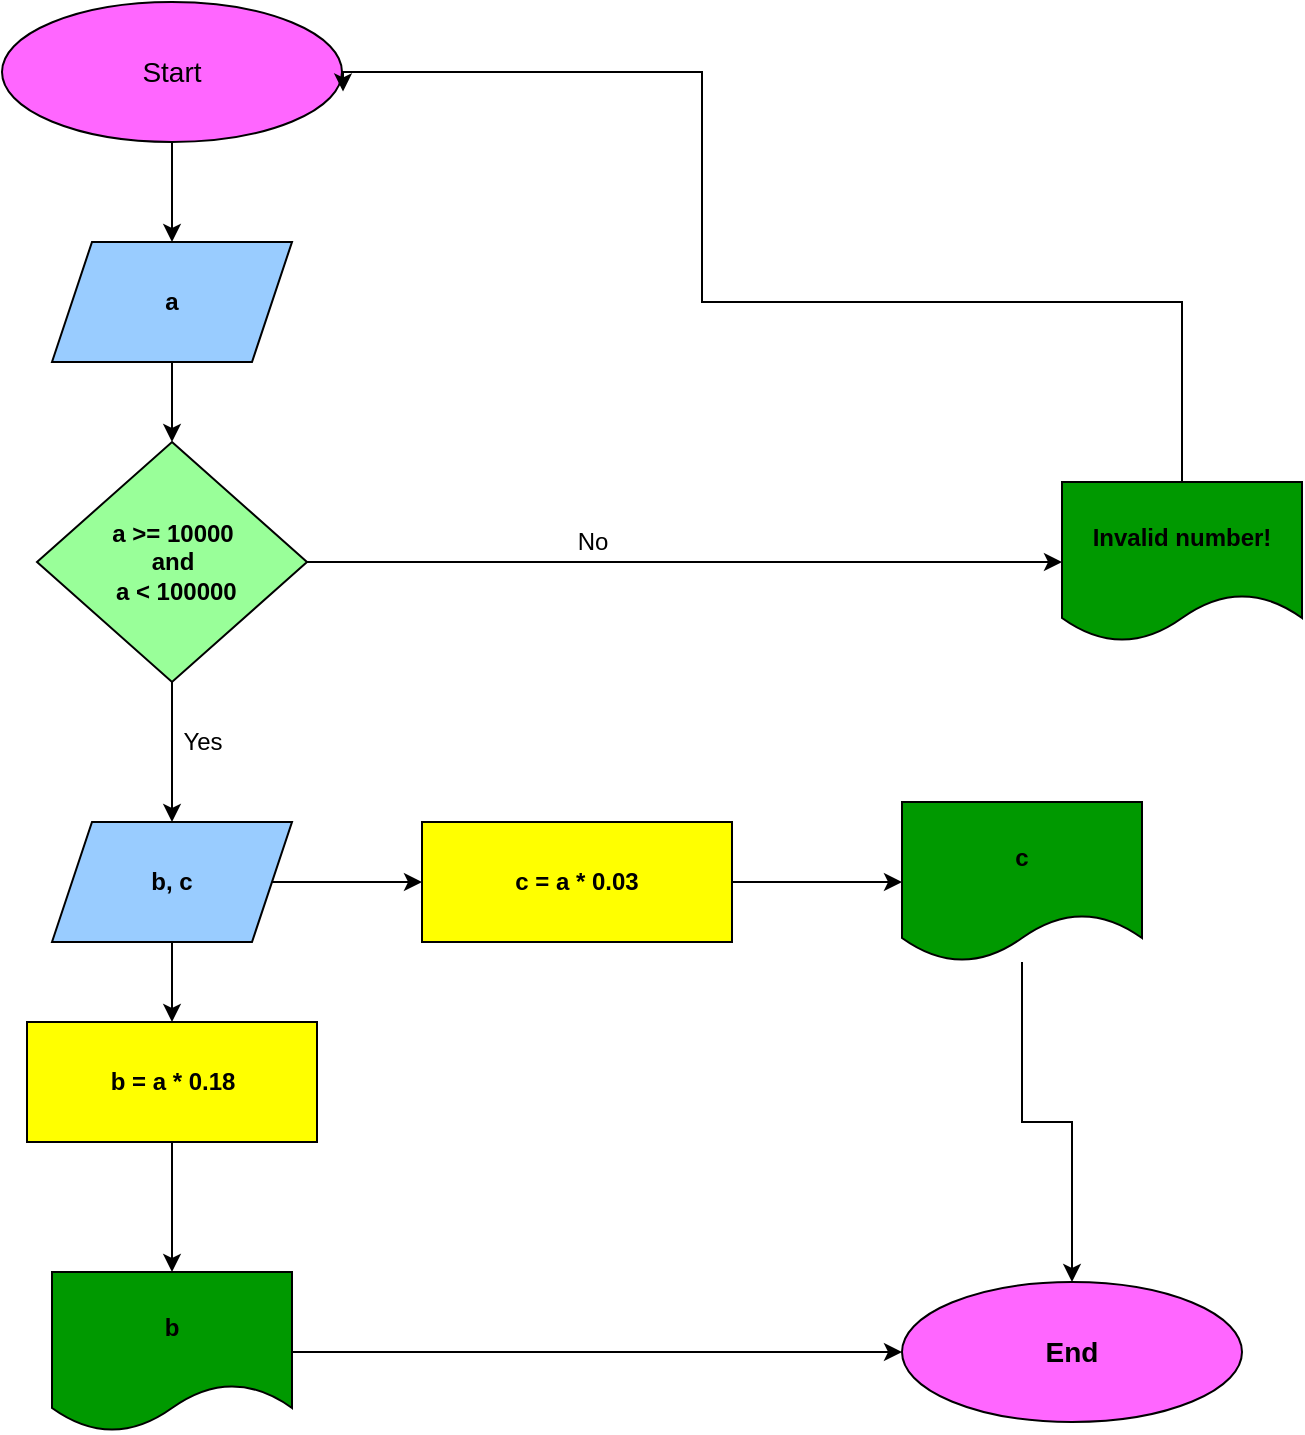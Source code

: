 <mxfile version="16.4.0" type="device"><diagram id="T68k4_aJgXKd1dNOEsUR" name="Page-1"><mxGraphModel dx="729" dy="2027" grid="1" gridSize="10" guides="1" tooltips="1" connect="1" arrows="1" fold="1" page="1" pageScale="1" pageWidth="850" pageHeight="1100" math="0" shadow="0"><root><mxCell id="0"/><mxCell id="1" parent="0"/><mxCell id="MhQGd5gExAJhapGyH_Ym-1" value="" style="edgeStyle=orthogonalEdgeStyle;rounded=0;orthogonalLoop=1;jettySize=auto;html=1;" edge="1" parent="1" source="MhQGd5gExAJhapGyH_Ym-2" target="MhQGd5gExAJhapGyH_Ym-5"><mxGeometry relative="1" as="geometry"/></mxCell><mxCell id="MhQGd5gExAJhapGyH_Ym-2" value="&lt;font style=&quot;font-size: 14px&quot;&gt;Start&lt;/font&gt;" style="ellipse;whiteSpace=wrap;html=1;fillColor=#FF66FF;" vertex="1" parent="1"><mxGeometry x="30" y="-60" width="170" height="70" as="geometry"/></mxCell><mxCell id="MhQGd5gExAJhapGyH_Ym-3" value="&lt;b&gt;&lt;font style=&quot;font-size: 14px&quot;&gt;End&lt;/font&gt;&lt;/b&gt;" style="ellipse;whiteSpace=wrap;html=1;fillColor=#FF66FF;" vertex="1" parent="1"><mxGeometry x="480" y="580" width="170" height="70" as="geometry"/></mxCell><mxCell id="MhQGd5gExAJhapGyH_Ym-4" value="" style="edgeStyle=orthogonalEdgeStyle;rounded=0;orthogonalLoop=1;jettySize=auto;html=1;" edge="1" parent="1" source="MhQGd5gExAJhapGyH_Ym-5" target="MhQGd5gExAJhapGyH_Ym-8"><mxGeometry relative="1" as="geometry"/></mxCell><mxCell id="MhQGd5gExAJhapGyH_Ym-5" value="&lt;b&gt;a&lt;/b&gt;" style="shape=parallelogram;perimeter=parallelogramPerimeter;whiteSpace=wrap;html=1;fixedSize=1;fillColor=#99CCFF;" vertex="1" parent="1"><mxGeometry x="55" y="60" width="120" height="60" as="geometry"/></mxCell><mxCell id="MhQGd5gExAJhapGyH_Ym-6" value="" style="edgeStyle=orthogonalEdgeStyle;rounded=0;orthogonalLoop=1;jettySize=auto;html=1;" edge="1" parent="1" source="MhQGd5gExAJhapGyH_Ym-8" target="MhQGd5gExAJhapGyH_Ym-10"><mxGeometry relative="1" as="geometry"/></mxCell><mxCell id="MhQGd5gExAJhapGyH_Ym-7" value="" style="edgeStyle=orthogonalEdgeStyle;rounded=0;orthogonalLoop=1;jettySize=auto;html=1;" edge="1" parent="1" source="MhQGd5gExAJhapGyH_Ym-8" target="MhQGd5gExAJhapGyH_Ym-13"><mxGeometry relative="1" as="geometry"/></mxCell><mxCell id="MhQGd5gExAJhapGyH_Ym-8" value="&lt;b&gt;a &amp;gt;= 10000&lt;br&gt;and&lt;br&gt;&amp;nbsp;a &amp;lt; 100000&lt;/b&gt;" style="rhombus;whiteSpace=wrap;html=1;fillColor=#99FF99;" vertex="1" parent="1"><mxGeometry x="47.5" y="160" width="135" height="120" as="geometry"/></mxCell><mxCell id="MhQGd5gExAJhapGyH_Ym-9" style="edgeStyle=orthogonalEdgeStyle;rounded=0;orthogonalLoop=1;jettySize=auto;html=1;entryX=1.003;entryY=0.639;entryDx=0;entryDy=0;entryPerimeter=0;" edge="1" parent="1" source="MhQGd5gExAJhapGyH_Ym-10" target="MhQGd5gExAJhapGyH_Ym-2"><mxGeometry relative="1" as="geometry"><Array as="points"><mxPoint x="620" y="90"/><mxPoint x="380" y="90"/><mxPoint x="380" y="-25"/><mxPoint x="201" y="-25"/></Array></mxGeometry></mxCell><mxCell id="MhQGd5gExAJhapGyH_Ym-10" value="&lt;b&gt;Invalid number!&lt;/b&gt;" style="shape=document;whiteSpace=wrap;html=1;boundedLbl=1;fillColor=#009900;" vertex="1" parent="1"><mxGeometry x="560" y="180" width="120" height="80" as="geometry"/></mxCell><mxCell id="MhQGd5gExAJhapGyH_Ym-11" value="No" style="text;html=1;align=center;verticalAlign=middle;resizable=0;points=[];autosize=1;strokeColor=none;fillColor=none;" vertex="1" parent="1"><mxGeometry x="310" y="200" width="30" height="20" as="geometry"/></mxCell><mxCell id="MhQGd5gExAJhapGyH_Ym-12" value="" style="edgeStyle=orthogonalEdgeStyle;rounded=0;orthogonalLoop=1;jettySize=auto;html=1;" edge="1" parent="1" source="MhQGd5gExAJhapGyH_Ym-13" target="MhQGd5gExAJhapGyH_Ym-15"><mxGeometry relative="1" as="geometry"/></mxCell><mxCell id="MhQGd5gExAJhapGyH_Ym-20" value="" style="edgeStyle=orthogonalEdgeStyle;rounded=0;orthogonalLoop=1;jettySize=auto;html=1;" edge="1" parent="1" source="MhQGd5gExAJhapGyH_Ym-13" target="MhQGd5gExAJhapGyH_Ym-19"><mxGeometry relative="1" as="geometry"/></mxCell><mxCell id="MhQGd5gExAJhapGyH_Ym-13" value="&lt;b&gt;b, c&lt;/b&gt;" style="shape=parallelogram;perimeter=parallelogramPerimeter;whiteSpace=wrap;html=1;fixedSize=1;fillColor=#99CCFF;" vertex="1" parent="1"><mxGeometry x="55" y="350" width="120" height="60" as="geometry"/></mxCell><mxCell id="MhQGd5gExAJhapGyH_Ym-14" value="" style="edgeStyle=orthogonalEdgeStyle;rounded=0;orthogonalLoop=1;jettySize=auto;html=1;" edge="1" parent="1" source="MhQGd5gExAJhapGyH_Ym-15" target="MhQGd5gExAJhapGyH_Ym-17"><mxGeometry relative="1" as="geometry"/></mxCell><mxCell id="MhQGd5gExAJhapGyH_Ym-15" value="&lt;b&gt;b = a * 0.18&lt;/b&gt;" style="whiteSpace=wrap;html=1;fillColor=#FFFF00;" vertex="1" parent="1"><mxGeometry x="42.5" y="450" width="145" height="60" as="geometry"/></mxCell><mxCell id="MhQGd5gExAJhapGyH_Ym-16" style="edgeStyle=orthogonalEdgeStyle;rounded=0;orthogonalLoop=1;jettySize=auto;html=1;entryX=0;entryY=0.5;entryDx=0;entryDy=0;" edge="1" parent="1" source="MhQGd5gExAJhapGyH_Ym-17" target="MhQGd5gExAJhapGyH_Ym-3"><mxGeometry relative="1" as="geometry"/></mxCell><mxCell id="MhQGd5gExAJhapGyH_Ym-17" value="&lt;b&gt;b&lt;/b&gt;" style="shape=document;whiteSpace=wrap;html=1;boundedLbl=1;fillColor=#009900;" vertex="1" parent="1"><mxGeometry x="55" y="575" width="120" height="80" as="geometry"/></mxCell><mxCell id="MhQGd5gExAJhapGyH_Ym-18" value="Yes" style="text;html=1;align=center;verticalAlign=middle;resizable=0;points=[];autosize=1;strokeColor=none;fillColor=none;" vertex="1" parent="1"><mxGeometry x="115" y="300" width="30" height="20" as="geometry"/></mxCell><mxCell id="MhQGd5gExAJhapGyH_Ym-23" value="" style="edgeStyle=orthogonalEdgeStyle;rounded=0;orthogonalLoop=1;jettySize=auto;html=1;" edge="1" parent="1" source="MhQGd5gExAJhapGyH_Ym-19" target="MhQGd5gExAJhapGyH_Ym-22"><mxGeometry relative="1" as="geometry"/></mxCell><mxCell id="MhQGd5gExAJhapGyH_Ym-19" value="&lt;b&gt;c = a * 0.03&lt;/b&gt;" style="whiteSpace=wrap;html=1;fillColor=#FFFF00;" vertex="1" parent="1"><mxGeometry x="240" y="350" width="155" height="60" as="geometry"/></mxCell><mxCell id="MhQGd5gExAJhapGyH_Ym-24" style="edgeStyle=orthogonalEdgeStyle;rounded=0;orthogonalLoop=1;jettySize=auto;html=1;entryX=0.5;entryY=0;entryDx=0;entryDy=0;" edge="1" parent="1" source="MhQGd5gExAJhapGyH_Ym-22" target="MhQGd5gExAJhapGyH_Ym-3"><mxGeometry relative="1" as="geometry"/></mxCell><mxCell id="MhQGd5gExAJhapGyH_Ym-22" value="&lt;b&gt;c&lt;/b&gt;" style="shape=document;whiteSpace=wrap;html=1;boundedLbl=1;fillColor=#009900;" vertex="1" parent="1"><mxGeometry x="480" y="340" width="120" height="80" as="geometry"/></mxCell></root></mxGraphModel></diagram></mxfile>